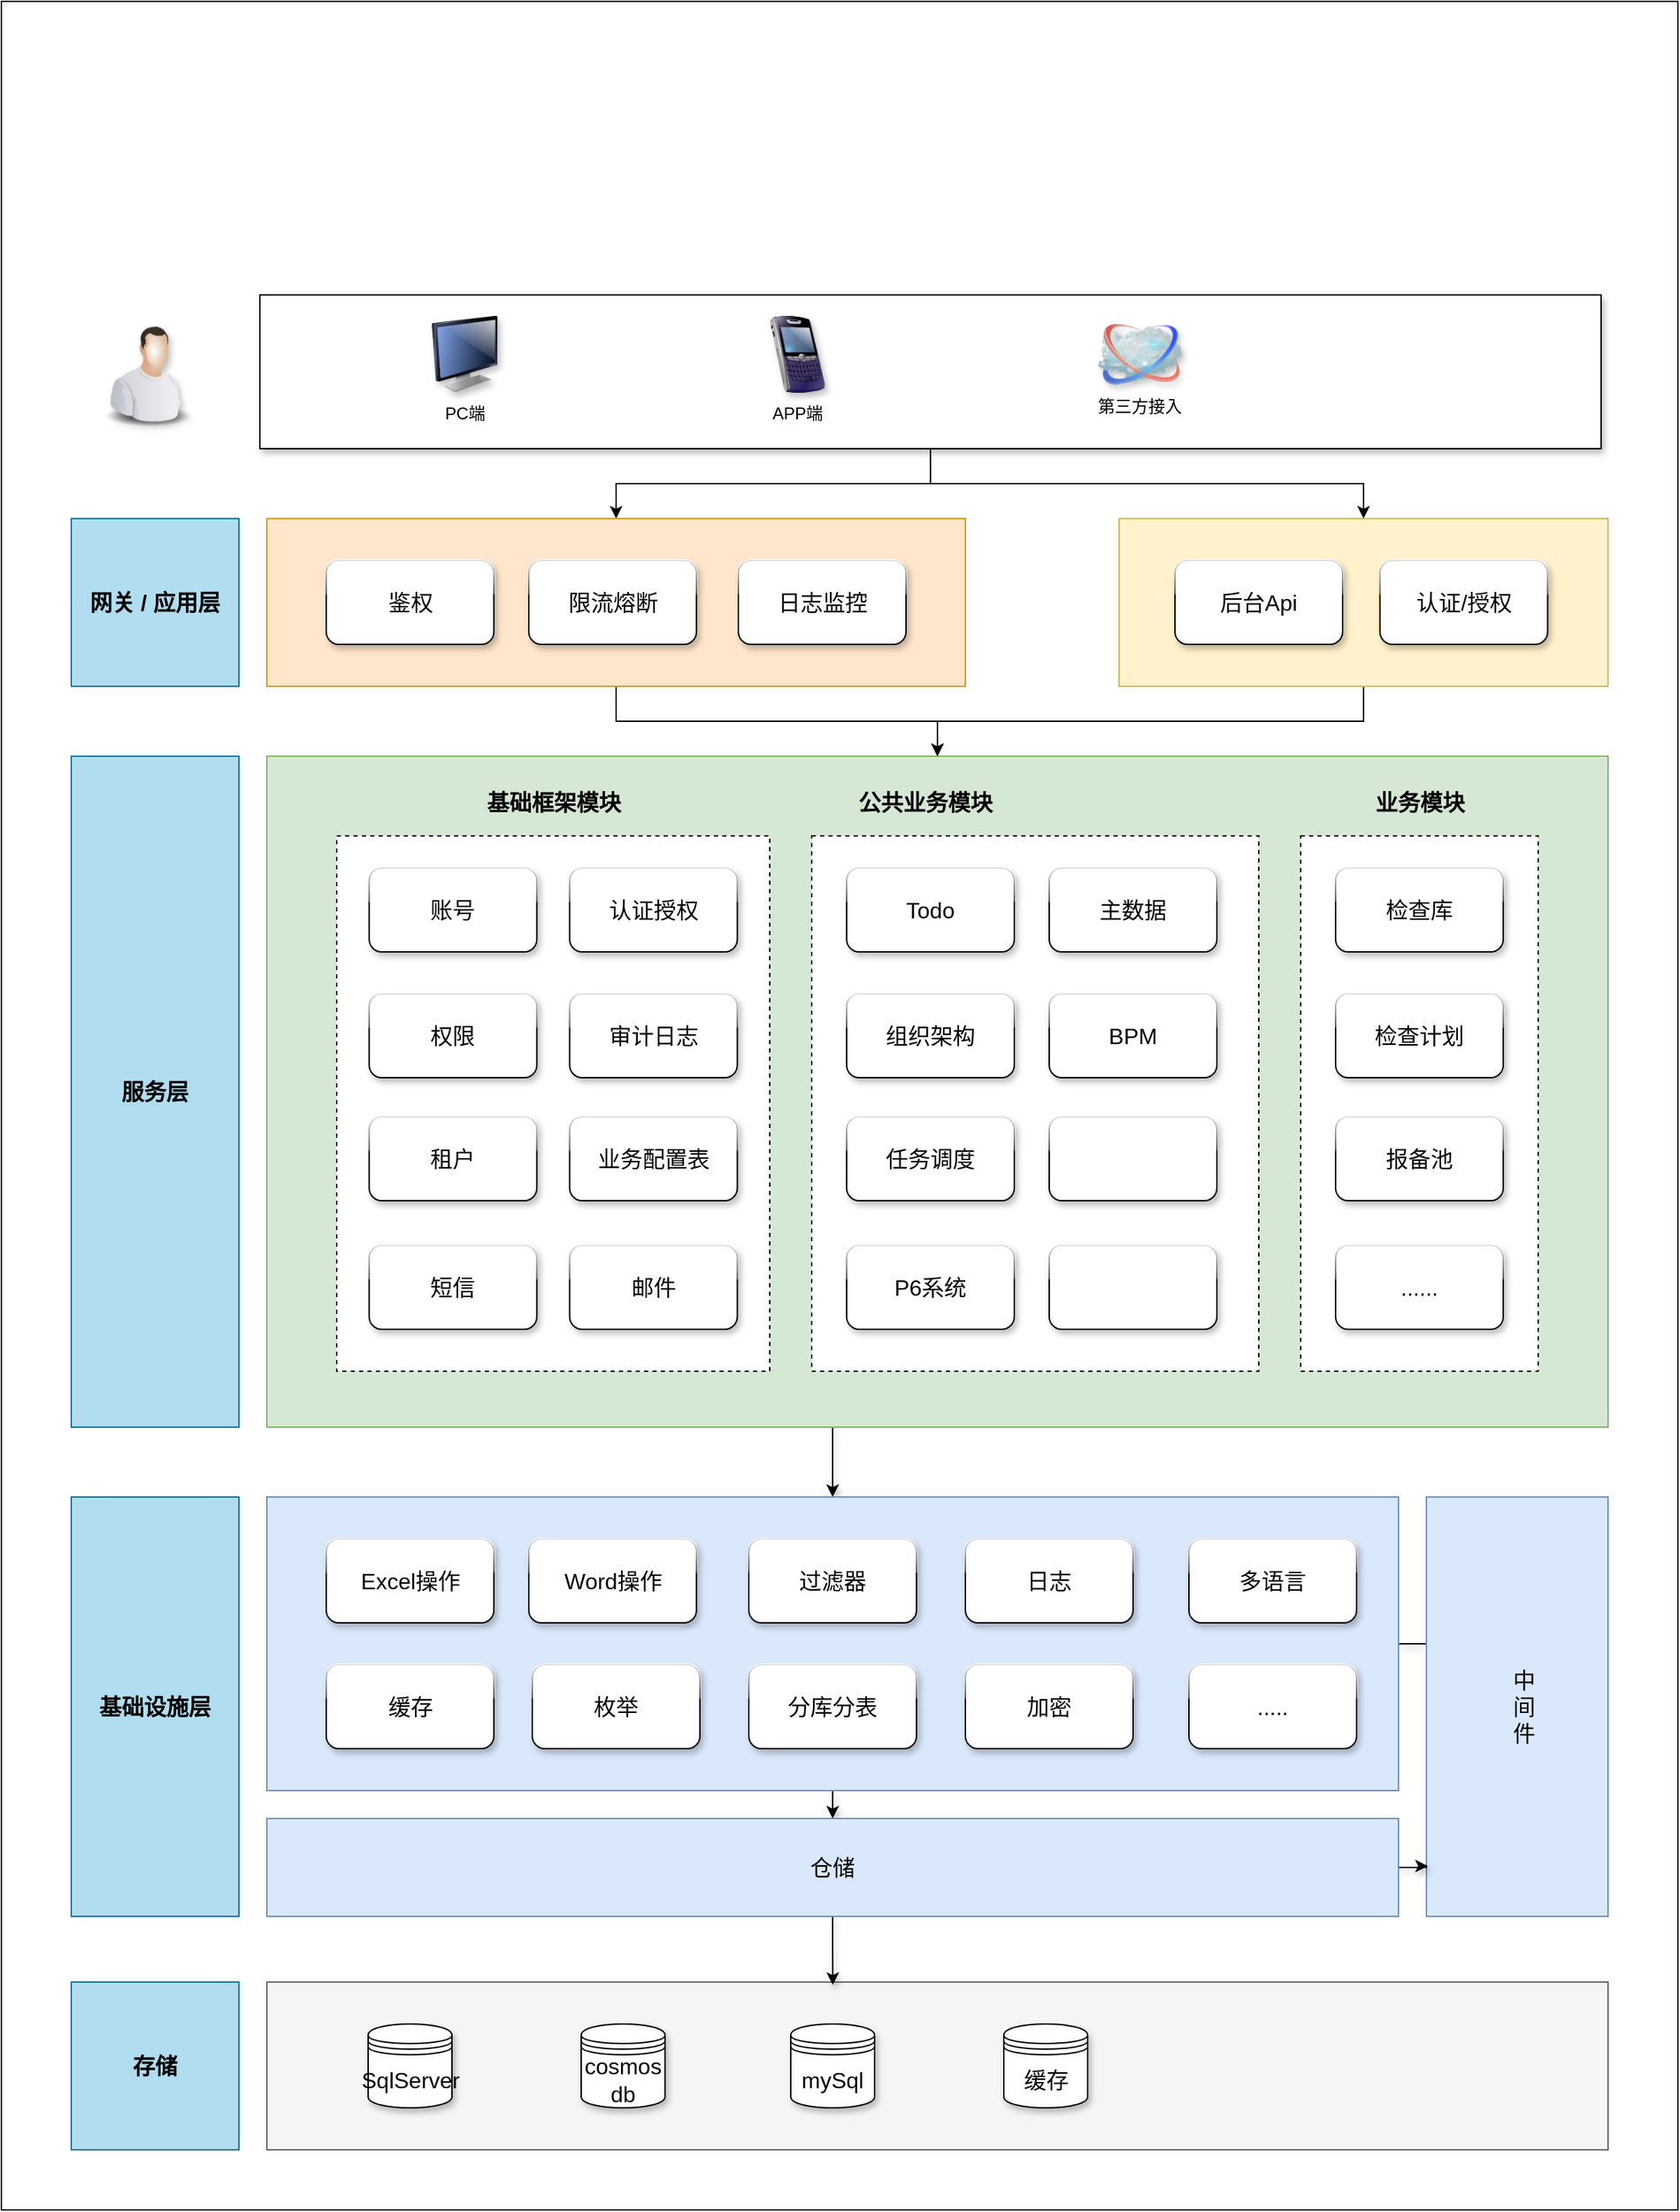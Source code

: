 <mxfile version="14.5.6" type="github"><diagram id="t3G-pzk_SLEKTdY6DC6B" name="第 1 页"><mxGraphModel dx="1422" dy="762" grid="1" gridSize="10" guides="1" tooltips="1" connect="1" arrows="1" fold="1" page="1" pageScale="1" pageWidth="827" pageHeight="1169" math="0" shadow="0"><root><mxCell id="0"/><mxCell id="1" parent="0"/><mxCell id="U6J5OQ7OiZoA_9P3ea45-144" value="" style="rounded=0;whiteSpace=wrap;html=1;shadow=0;glass=0;sketch=0;strokeWidth=1;fontSize=16;" parent="1" vertex="1"><mxGeometry x="250" y="60" width="1200" height="1580" as="geometry"/></mxCell><mxCell id="o2Ne5mCiSdssdzf63n3L-4" style="edgeStyle=orthogonalEdgeStyle;rounded=0;orthogonalLoop=1;jettySize=auto;html=1;entryX=0.5;entryY=0;entryDx=0;entryDy=0;" edge="1" parent="1" source="U6J5OQ7OiZoA_9P3ea45-149" target="U6J5OQ7OiZoA_9P3ea45-127"><mxGeometry relative="1" as="geometry"/></mxCell><mxCell id="o2Ne5mCiSdssdzf63n3L-5" style="edgeStyle=orthogonalEdgeStyle;rounded=0;orthogonalLoop=1;jettySize=auto;html=1;" edge="1" parent="1" source="U6J5OQ7OiZoA_9P3ea45-149" target="U6J5OQ7OiZoA_9P3ea45-120"><mxGeometry relative="1" as="geometry"/></mxCell><mxCell id="U6J5OQ7OiZoA_9P3ea45-149" value="" style="rounded=0;whiteSpace=wrap;html=1;shadow=1;glass=0;sketch=0;strokeWidth=1;fontSize=16;" parent="1" vertex="1"><mxGeometry x="435" y="270" width="960" height="110" as="geometry"/></mxCell><mxCell id="U6J5OQ7OiZoA_9P3ea45-136" style="edgeStyle=orthogonalEdgeStyle;rounded=0;orthogonalLoop=1;jettySize=auto;html=1;entryX=0.5;entryY=0;entryDx=0;entryDy=0;shadow=1;fontSize=16;" parent="1" source="U6J5OQ7OiZoA_9P3ea45-7" target="U6J5OQ7OiZoA_9P3ea45-9" edge="1"><mxGeometry relative="1" as="geometry"><Array as="points"><mxPoint x="845" y="1110"/><mxPoint x="845" y="1110"/></Array></mxGeometry></mxCell><mxCell id="U6J5OQ7OiZoA_9P3ea45-7" value="" style="rounded=0;whiteSpace=wrap;html=1;fontSize=16;fillColor=#d5e8d4;strokeColor=#82b366;" parent="1" vertex="1"><mxGeometry x="440" y="600" width="960" height="480" as="geometry"/></mxCell><mxCell id="U6J5OQ7OiZoA_9P3ea45-60" value="" style="rounded=0;whiteSpace=wrap;html=1;dashed=1;fontSize=16;" parent="1" vertex="1"><mxGeometry x="490" y="657" width="310" height="383" as="geometry"/></mxCell><mxCell id="U6J5OQ7OiZoA_9P3ea45-8" value="&lt;font style=&quot;vertical-align: inherit; font-size: 16px;&quot;&gt;&lt;font style=&quot;vertical-align: inherit; font-size: 16px;&quot;&gt;服务层&lt;/font&gt;&lt;/font&gt;" style="rounded=0;whiteSpace=wrap;html=1;fontStyle=1;fontSize=16;labelPosition=center;verticalLabelPosition=middle;align=center;verticalAlign=middle;horizontal=1;fillColor=#b1ddf0;strokeColor=#10739e;" parent="1" vertex="1"><mxGeometry x="300" y="600" width="120" height="480" as="geometry"/></mxCell><mxCell id="U6J5OQ7OiZoA_9P3ea45-172" value="" style="edgeStyle=orthogonalEdgeStyle;rounded=0;orthogonalLoop=1;jettySize=auto;html=1;shadow=1;fontSize=16;" parent="1" source="U6J5OQ7OiZoA_9P3ea45-9" edge="1"><mxGeometry relative="1" as="geometry"><mxPoint x="1269" y="1235" as="targetPoint"/><Array as="points"/></mxGeometry></mxCell><mxCell id="U6J5OQ7OiZoA_9P3ea45-173" value="" style="edgeStyle=orthogonalEdgeStyle;rounded=0;orthogonalLoop=1;jettySize=auto;html=1;shadow=1;fontSize=16;entryX=0.5;entryY=0;entryDx=0;entryDy=0;" parent="1" source="U6J5OQ7OiZoA_9P3ea45-9" target="U6J5OQ7OiZoA_9P3ea45-155" edge="1"><mxGeometry relative="1" as="geometry"/></mxCell><mxCell id="U6J5OQ7OiZoA_9P3ea45-9" value="" style="rounded=0;whiteSpace=wrap;html=1;fontSize=16;fillColor=#dae8fc;strokeColor=#6c8ebf;" parent="1" vertex="1"><mxGeometry x="440" y="1130" width="810" height="210" as="geometry"/></mxCell><mxCell id="U6J5OQ7OiZoA_9P3ea45-10" value="&lt;font style=&quot;vertical-align: inherit; font-size: 16px;&quot;&gt;&lt;font style=&quot;vertical-align: inherit; font-size: 16px;&quot;&gt;基础设施层&lt;/font&gt;&lt;/font&gt;" style="rounded=0;whiteSpace=wrap;html=1;fontSize=16;fillColor=#b1ddf0;strokeColor=#10739e;fontStyle=1" parent="1" vertex="1"><mxGeometry x="300" y="1130" width="120" height="300" as="geometry"/></mxCell><mxCell id="U6J5OQ7OiZoA_9P3ea45-11" value="&lt;font style=&quot;vertical-align: inherit; font-size: 16px;&quot;&gt;&lt;font style=&quot;vertical-align: inherit; font-size: 16px;&quot;&gt;&lt;font style=&quot;vertical-align: inherit; font-size: 16px;&quot;&gt;&lt;font style=&quot;vertical-align: inherit; font-size: 16px;&quot;&gt;&lt;font style=&quot;vertical-align: inherit; font-size: 16px;&quot;&gt;&lt;font style=&quot;vertical-align: inherit; font-size: 16px;&quot;&gt;账号&lt;/font&gt;&lt;/font&gt;&lt;/font&gt;&lt;/font&gt;&lt;/font&gt;&lt;/font&gt;" style="rounded=1;whiteSpace=wrap;html=1;fontSize=16;shadow=1;glass=1;" parent="1" vertex="1"><mxGeometry x="513.25" y="680" width="120" height="60" as="geometry"/></mxCell><mxCell id="U6J5OQ7OiZoA_9P3ea45-12" value="&lt;font style=&quot;vertical-align: inherit; font-size: 16px;&quot;&gt;&lt;font style=&quot;vertical-align: inherit; font-size: 16px;&quot;&gt;&lt;font style=&quot;vertical-align: inherit; font-size: 16px;&quot;&gt;&lt;font style=&quot;vertical-align: inherit; font-size: 16px;&quot;&gt;认证授权&lt;/font&gt;&lt;/font&gt;&lt;/font&gt;&lt;/font&gt;" style="rounded=1;whiteSpace=wrap;html=1;fontSize=16;shadow=1;glass=1;" parent="1" vertex="1"><mxGeometry x="656.75" y="680" width="120" height="60" as="geometry"/></mxCell><mxCell id="U6J5OQ7OiZoA_9P3ea45-13" value="&lt;font style=&quot;vertical-align: inherit; font-size: 16px;&quot;&gt;&lt;font style=&quot;vertical-align: inherit; font-size: 16px;&quot;&gt;权限&lt;/font&gt;&lt;/font&gt;" style="rounded=1;whiteSpace=wrap;html=1;fontSize=16;shadow=1;glass=1;" parent="1" vertex="1"><mxGeometry x="513.25" y="770" width="120" height="60" as="geometry"/></mxCell><mxCell id="U6J5OQ7OiZoA_9P3ea45-61" value="&lt;font style=&quot;vertical-align: inherit ; font-size: 16px&quot;&gt;&lt;font style=&quot;vertical-align: inherit ; font-size: 16px&quot;&gt;基础框架模块&lt;/font&gt;&lt;/font&gt;" style="text;html=1;align=center;verticalAlign=middle;whiteSpace=wrap;rounded=0;fontStyle=1;fontSize=16;" parent="1" vertex="1"><mxGeometry x="583.75" y="623" width="122.5" height="20" as="geometry"/></mxCell><mxCell id="U6J5OQ7OiZoA_9P3ea45-62" value="" style="rounded=0;whiteSpace=wrap;html=1;dashed=1;fontSize=16;" parent="1" vertex="1"><mxGeometry x="830" y="657" width="320" height="383" as="geometry"/></mxCell><mxCell id="U6J5OQ7OiZoA_9P3ea45-63" value="&lt;font style=&quot;vertical-align: inherit; font-size: 16px;&quot;&gt;&lt;font style=&quot;vertical-align: inherit; font-size: 16px;&quot;&gt;&lt;font style=&quot;vertical-align: inherit; font-size: 16px;&quot;&gt;&lt;font style=&quot;vertical-align: inherit; font-size: 16px;&quot;&gt;&lt;font style=&quot;vertical-align: inherit; font-size: 16px;&quot;&gt;&lt;font style=&quot;vertical-align: inherit; font-size: 16px;&quot;&gt;&lt;font style=&quot;vertical-align: inherit; font-size: 16px;&quot;&gt;&lt;font style=&quot;vertical-align: inherit; font-size: 16px;&quot;&gt;Todo&lt;/font&gt;&lt;/font&gt;&lt;/font&gt;&lt;/font&gt;&lt;/font&gt;&lt;/font&gt;&lt;/font&gt;&lt;/font&gt;" style="rounded=1;whiteSpace=wrap;html=1;fontSize=16;shadow=1;glass=1;" parent="1" vertex="1"><mxGeometry x="855" y="680" width="120" height="60" as="geometry"/></mxCell><mxCell id="U6J5OQ7OiZoA_9P3ea45-64" value="&lt;font style=&quot;vertical-align: inherit; font-size: 16px;&quot;&gt;&lt;font style=&quot;vertical-align: inherit; font-size: 16px;&quot;&gt;&lt;font style=&quot;vertical-align: inherit; font-size: 16px;&quot;&gt;&lt;font style=&quot;vertical-align: inherit; font-size: 16px;&quot;&gt;组织架构&lt;/font&gt;&lt;/font&gt;&lt;/font&gt;&lt;/font&gt;" style="rounded=1;whiteSpace=wrap;html=1;fontSize=16;shadow=1;glass=1;" parent="1" vertex="1"><mxGeometry x="855" y="770" width="120" height="60" as="geometry"/></mxCell><mxCell id="U6J5OQ7OiZoA_9P3ea45-65" value="任务调度" style="rounded=1;whiteSpace=wrap;html=1;fontSize=16;shadow=1;glass=1;" parent="1" vertex="1"><mxGeometry x="855" y="858" width="120" height="60" as="geometry"/></mxCell><mxCell id="U6J5OQ7OiZoA_9P3ea45-66" value="公共业务模块" style="text;html=1;align=center;verticalAlign=middle;whiteSpace=wrap;rounded=0;fontStyle=1;fontSize=16;" parent="1" vertex="1"><mxGeometry x="855" y="623" width="112.5" height="20" as="geometry"/></mxCell><mxCell id="U6J5OQ7OiZoA_9P3ea45-67" value="" style="rounded=0;whiteSpace=wrap;html=1;dashed=1;fontSize=16;" parent="1" vertex="1"><mxGeometry x="1180" y="657" width="170" height="383" as="geometry"/></mxCell><mxCell id="U6J5OQ7OiZoA_9P3ea45-68" value="&lt;font style=&quot;vertical-align: inherit; font-size: 16px;&quot;&gt;&lt;font style=&quot;vertical-align: inherit; font-size: 16px;&quot;&gt;&lt;font style=&quot;vertical-align: inherit; font-size: 16px;&quot;&gt;&lt;font style=&quot;vertical-align: inherit; font-size: 16px;&quot;&gt;&lt;font style=&quot;vertical-align: inherit; font-size: 16px;&quot;&gt;&lt;font style=&quot;vertical-align: inherit; font-size: 16px;&quot;&gt;&lt;font style=&quot;vertical-align: inherit; font-size: 16px;&quot;&gt;&lt;font style=&quot;vertical-align: inherit; font-size: 16px;&quot;&gt;检查库&lt;/font&gt;&lt;/font&gt;&lt;/font&gt;&lt;/font&gt;&lt;/font&gt;&lt;/font&gt;&lt;/font&gt;&lt;/font&gt;" style="rounded=1;whiteSpace=wrap;html=1;fontSize=16;shadow=1;glass=1;" parent="1" vertex="1"><mxGeometry x="1205" y="680" width="120" height="60" as="geometry"/></mxCell><mxCell id="U6J5OQ7OiZoA_9P3ea45-69" value="&lt;font style=&quot;vertical-align: inherit; font-size: 16px;&quot;&gt;&lt;font style=&quot;vertical-align: inherit; font-size: 16px;&quot;&gt;&lt;font style=&quot;vertical-align: inherit; font-size: 16px;&quot;&gt;&lt;font style=&quot;vertical-align: inherit; font-size: 16px;&quot;&gt;检查计划&lt;/font&gt;&lt;/font&gt;&lt;/font&gt;&lt;/font&gt;" style="rounded=1;whiteSpace=wrap;html=1;fontSize=16;shadow=1;glass=1;" parent="1" vertex="1"><mxGeometry x="1205" y="770" width="120" height="60" as="geometry"/></mxCell><mxCell id="U6J5OQ7OiZoA_9P3ea45-70" value="报备池" style="rounded=1;whiteSpace=wrap;html=1;fontSize=16;shadow=1;glass=1;" parent="1" vertex="1"><mxGeometry x="1205" y="858" width="120" height="60" as="geometry"/></mxCell><mxCell id="U6J5OQ7OiZoA_9P3ea45-71" value="业务模块" style="text;html=1;align=center;verticalAlign=middle;whiteSpace=wrap;rounded=0;fontStyle=1;fontSize=16;" parent="1" vertex="1"><mxGeometry x="1208.75" y="623" width="112.5" height="20" as="geometry"/></mxCell><mxCell id="U6J5OQ7OiZoA_9P3ea45-72" value="&lt;font style=&quot;vertical-align: inherit; font-size: 16px;&quot;&gt;&lt;font style=&quot;vertical-align: inherit; font-size: 16px;&quot;&gt;Excel操作&lt;/font&gt;&lt;/font&gt;" style="rounded=1;whiteSpace=wrap;html=1;fontSize=16;shadow=1;glass=1;" parent="1" vertex="1"><mxGeometry x="482.5" y="1160" width="120" height="60" as="geometry"/></mxCell><mxCell id="U6J5OQ7OiZoA_9P3ea45-73" value="&lt;font style=&quot;vertical-align: inherit; font-size: 16px;&quot;&gt;&lt;font style=&quot;vertical-align: inherit; font-size: 16px;&quot;&gt;Word操作&lt;/font&gt;&lt;/font&gt;" style="rounded=1;whiteSpace=wrap;html=1;fontSize=16;shadow=1;glass=1;" parent="1" vertex="1"><mxGeometry x="627.5" y="1160" width="120" height="60" as="geometry"/></mxCell><mxCell id="U6J5OQ7OiZoA_9P3ea45-75" value="&lt;font style=&quot;vertical-align: inherit; font-size: 16px;&quot;&gt;&lt;font style=&quot;vertical-align: inherit; font-size: 16px;&quot;&gt;加密&lt;/font&gt;&lt;/font&gt;" style="rounded=1;whiteSpace=wrap;html=1;fontSize=16;shadow=1;glass=1;" parent="1" vertex="1"><mxGeometry x="940" y="1250" width="120" height="60" as="geometry"/></mxCell><mxCell id="U6J5OQ7OiZoA_9P3ea45-76" value="&lt;font style=&quot;vertical-align: inherit ; font-size: 16px&quot;&gt;&lt;font style=&quot;vertical-align: inherit ; font-size: 16px&quot;&gt;日志&lt;/font&gt;&lt;/font&gt;" style="rounded=1;whiteSpace=wrap;html=1;fontSize=16;shadow=1;glass=1;" parent="1" vertex="1"><mxGeometry x="940" y="1160" width="120" height="60" as="geometry"/></mxCell><mxCell id="U6J5OQ7OiZoA_9P3ea45-77" value="&lt;font style=&quot;vertical-align: inherit ; font-size: 16px&quot;&gt;&lt;font style=&quot;vertical-align: inherit ; font-size: 16px&quot;&gt;缓存&lt;/font&gt;&lt;/font&gt;" style="rounded=1;whiteSpace=wrap;html=1;fontSize=16;shadow=1;glass=1;" parent="1" vertex="1"><mxGeometry x="482.5" y="1250" width="120" height="60" as="geometry"/></mxCell><mxCell id="U6J5OQ7OiZoA_9P3ea45-79" value="&lt;font style=&quot;vertical-align: inherit ; font-size: 16px&quot;&gt;&lt;font style=&quot;vertical-align: inherit ; font-size: 16px&quot;&gt;分库分表&lt;/font&gt;&lt;/font&gt;" style="rounded=1;whiteSpace=wrap;html=1;fontSize=16;shadow=1;glass=1;" parent="1" vertex="1"><mxGeometry x="785" y="1250" width="120" height="60" as="geometry"/></mxCell><mxCell id="U6J5OQ7OiZoA_9P3ea45-80" value="审计日志" style="rounded=1;whiteSpace=wrap;html=1;fontSize=16;shadow=1;glass=1;" parent="1" vertex="1"><mxGeometry x="656.75" y="770" width="120" height="60" as="geometry"/></mxCell><mxCell id="U6J5OQ7OiZoA_9P3ea45-81" value="租户" style="rounded=1;whiteSpace=wrap;html=1;fontSize=16;shadow=1;glass=1;" parent="1" vertex="1"><mxGeometry x="513.25" y="858" width="120" height="60" as="geometry"/></mxCell><mxCell id="U6J5OQ7OiZoA_9P3ea45-83" value="业务配置表" style="rounded=1;whiteSpace=wrap;html=1;fontSize=16;shadow=1;glass=1;" parent="1" vertex="1"><mxGeometry x="656.75" y="858" width="120" height="60" as="geometry"/></mxCell><mxCell id="U6J5OQ7OiZoA_9P3ea45-84" value="&lt;span&gt;短信&lt;/span&gt;" style="rounded=1;whiteSpace=wrap;html=1;fontSize=16;shadow=1;glass=1;" parent="1" vertex="1"><mxGeometry x="513.25" y="950" width="120" height="60" as="geometry"/></mxCell><mxCell id="U6J5OQ7OiZoA_9P3ea45-85" value="邮件" style="rounded=1;whiteSpace=wrap;html=1;fontSize=16;shadow=1;glass=1;" parent="1" vertex="1"><mxGeometry x="656.75" y="950" width="120" height="60" as="geometry"/></mxCell><mxCell id="U6J5OQ7OiZoA_9P3ea45-86" value="P6系统" style="rounded=1;whiteSpace=wrap;html=1;fontSize=16;shadow=1;glass=1;" parent="1" vertex="1"><mxGeometry x="855" y="950" width="120" height="60" as="geometry"/></mxCell><mxCell id="U6J5OQ7OiZoA_9P3ea45-87" value="......" style="rounded=1;whiteSpace=wrap;html=1;fontSize=16;shadow=1;glass=1;" parent="1" vertex="1"><mxGeometry x="1205" y="950" width="120" height="60" as="geometry"/></mxCell><mxCell id="U6J5OQ7OiZoA_9P3ea45-102" value="枚举" style="rounded=1;whiteSpace=wrap;html=1;fontSize=16;shadow=1;glass=1;" parent="1" vertex="1"><mxGeometry x="630" y="1250" width="120" height="60" as="geometry"/></mxCell><mxCell id="U6J5OQ7OiZoA_9P3ea45-103" value="过滤器" style="rounded=1;whiteSpace=wrap;html=1;fontSize=16;shadow=1;glass=1;" parent="1" vertex="1"><mxGeometry x="785" y="1160" width="120" height="60" as="geometry"/></mxCell><mxCell id="U6J5OQ7OiZoA_9P3ea45-105" value="" style="rounded=0;whiteSpace=wrap;html=1;fontSize=16;fillColor=#f5f5f5;strokeColor=#666666;fontColor=#333333;" parent="1" vertex="1"><mxGeometry x="440" y="1477" width="960" height="120" as="geometry"/></mxCell><mxCell id="U6J5OQ7OiZoA_9P3ea45-106" value="&lt;font style=&quot;vertical-align: inherit ; font-size: 16px&quot;&gt;&lt;font style=&quot;vertical-align: inherit ; font-size: 16px&quot;&gt;存储&lt;/font&gt;&lt;/font&gt;" style="rounded=0;whiteSpace=wrap;html=1;fontSize=16;fillColor=#b1ddf0;strokeColor=#10739e;fontStyle=1" parent="1" vertex="1"><mxGeometry x="300" y="1477" width="120" height="120" as="geometry"/></mxCell><mxCell id="U6J5OQ7OiZoA_9P3ea45-117" value="SqlServer" style="shape=datastore;whiteSpace=wrap;html=1;shadow=1;glass=1;sketch=0;strokeWidth=1;fontSize=16;" parent="1" vertex="1"><mxGeometry x="512.5" y="1507" width="60" height="60" as="geometry"/></mxCell><mxCell id="U6J5OQ7OiZoA_9P3ea45-118" value="cosmos db" style="shape=datastore;whiteSpace=wrap;html=1;shadow=1;glass=1;sketch=0;strokeWidth=1;fontSize=16;" parent="1" vertex="1"><mxGeometry x="665" y="1507" width="60" height="60" as="geometry"/></mxCell><mxCell id="U6J5OQ7OiZoA_9P3ea45-119" value="mySql" style="shape=datastore;whiteSpace=wrap;html=1;shadow=1;glass=1;sketch=0;strokeWidth=1;fontSize=16;" parent="1" vertex="1"><mxGeometry x="815" y="1507" width="60" height="60" as="geometry"/></mxCell><mxCell id="o2Ne5mCiSdssdzf63n3L-6" style="edgeStyle=orthogonalEdgeStyle;rounded=0;orthogonalLoop=1;jettySize=auto;html=1;" edge="1" parent="1" source="U6J5OQ7OiZoA_9P3ea45-120" target="U6J5OQ7OiZoA_9P3ea45-7"><mxGeometry relative="1" as="geometry"/></mxCell><mxCell id="U6J5OQ7OiZoA_9P3ea45-120" value="" style="rounded=0;whiteSpace=wrap;html=1;fontSize=16;fillColor=#fff2cc;strokeColor=#d6b656;" parent="1" vertex="1"><mxGeometry x="1050" y="430" width="350" height="120" as="geometry"/></mxCell><mxCell id="U6J5OQ7OiZoA_9P3ea45-121" value="网关 / 应用层" style="rounded=0;whiteSpace=wrap;html=1;fontSize=16;fillColor=#b1ddf0;strokeColor=#10739e;fontStyle=1" parent="1" vertex="1"><mxGeometry x="300" y="430" width="120" height="120" as="geometry"/></mxCell><mxCell id="U6J5OQ7OiZoA_9P3ea45-122" value="&lt;font style=&quot;vertical-align: inherit ; font-size: 16px&quot;&gt;&lt;font style=&quot;vertical-align: inherit ; font-size: 16px&quot;&gt;后台Api&lt;/font&gt;&lt;/font&gt;" style="rounded=1;whiteSpace=wrap;html=1;fontSize=16;shadow=1;glass=1;" parent="1" vertex="1"><mxGeometry x="1090" y="460" width="120" height="60" as="geometry"/></mxCell><mxCell id="U6J5OQ7OiZoA_9P3ea45-125" value="&lt;font style=&quot;vertical-align: inherit ; font-size: 16px&quot;&gt;&lt;font style=&quot;vertical-align: inherit ; font-size: 16px&quot;&gt;认证/&lt;/font&gt;&lt;/font&gt;授权" style="rounded=1;whiteSpace=wrap;html=1;fontSize=16;shadow=1;glass=1;" parent="1" vertex="1"><mxGeometry x="1236.75" y="460" width="120" height="60" as="geometry"/></mxCell><mxCell id="o2Ne5mCiSdssdzf63n3L-7" style="edgeStyle=orthogonalEdgeStyle;rounded=0;orthogonalLoop=1;jettySize=auto;html=1;entryX=0.5;entryY=0;entryDx=0;entryDy=0;" edge="1" parent="1" source="U6J5OQ7OiZoA_9P3ea45-127" target="U6J5OQ7OiZoA_9P3ea45-7"><mxGeometry relative="1" as="geometry"/></mxCell><mxCell id="U6J5OQ7OiZoA_9P3ea45-127" value="" style="rounded=0;whiteSpace=wrap;html=1;fontSize=16;fillColor=#ffe6cc;strokeColor=#d79b00;" parent="1" vertex="1"><mxGeometry x="440" y="430" width="500" height="120" as="geometry"/></mxCell><mxCell id="U6J5OQ7OiZoA_9P3ea45-129" value="&lt;font style=&quot;vertical-align: inherit ; font-size: 16px&quot;&gt;&lt;font style=&quot;vertical-align: inherit ; font-size: 16px&quot;&gt;鉴权&lt;/font&gt;&lt;/font&gt;" style="rounded=1;whiteSpace=wrap;html=1;fontSize=16;shadow=1;glass=1;" parent="1" vertex="1"><mxGeometry x="482.5" y="460" width="120" height="60" as="geometry"/></mxCell><mxCell id="U6J5OQ7OiZoA_9P3ea45-130" value="&lt;font style=&quot;vertical-align: inherit ; font-size: 16px&quot;&gt;&lt;font style=&quot;vertical-align: inherit ; font-size: 16px&quot;&gt;限流熔断&lt;/font&gt;&lt;/font&gt;" style="rounded=1;whiteSpace=wrap;html=1;fontSize=16;shadow=1;glass=1;" parent="1" vertex="1"><mxGeometry x="627.5" y="460" width="120" height="60" as="geometry"/></mxCell><mxCell id="U6J5OQ7OiZoA_9P3ea45-131" value="&lt;font style=&quot;vertical-align: inherit ; font-size: 16px&quot;&gt;&lt;font style=&quot;vertical-align: inherit ; font-size: 16px&quot;&gt;日志监控&lt;/font&gt;&lt;/font&gt;" style="rounded=1;whiteSpace=wrap;html=1;fontSize=16;shadow=1;glass=1;" parent="1" vertex="1"><mxGeometry x="777.5" y="460" width="120" height="60" as="geometry"/></mxCell><mxCell id="U6J5OQ7OiZoA_9P3ea45-141" value="缓存" style="shape=datastore;whiteSpace=wrap;html=1;shadow=1;glass=1;sketch=0;strokeWidth=1;fontSize=16;" parent="1" vertex="1"><mxGeometry x="967.5" y="1507" width="60" height="60" as="geometry"/></mxCell><mxCell id="U6J5OQ7OiZoA_9P3ea45-142" value="" style="rounded=0;html=1;fontSize=16;fillColor=#dae8fc;strokeColor=#6c8ebf;horizontal=0;whiteSpace=wrap;labelPosition=center;verticalLabelPosition=middle;align=center;verticalAlign=middle;" parent="1" vertex="1"><mxGeometry x="1270" y="1130" width="130" height="300" as="geometry"/></mxCell><mxCell id="U6J5OQ7OiZoA_9P3ea45-143" value="中间件" style="text;html=1;strokeColor=none;fillColor=none;align=center;verticalAlign=middle;whiteSpace=wrap;rounded=0;shadow=1;glass=1;sketch=1;fontSize=16;" parent="1" vertex="1"><mxGeometry x="1325" y="1200" width="30" height="160" as="geometry"/></mxCell><mxCell id="U6J5OQ7OiZoA_9P3ea45-146" value="" style="image;html=1;image=img/lib/clip_art/computers/Monitor_128x128.png;shadow=1;glass=0;sketch=0;strokeWidth=1;fontSize=16;" parent="1" vertex="1"><mxGeometry x="555" y="285" width="53.5" height="55" as="geometry"/></mxCell><mxCell id="U6J5OQ7OiZoA_9P3ea45-147" value="" style="image;html=1;image=img/lib/clip_art/telecommunication/BlackBerry_128x128.png;shadow=1;glass=0;sketch=0;strokeWidth=1;fontSize=16;" parent="1" vertex="1"><mxGeometry x="795" y="285" width="50" height="55" as="geometry"/></mxCell><mxCell id="U6J5OQ7OiZoA_9P3ea45-151" value="" style="image;html=1;image=img/lib/clip_art/people/Worker_Man_128x128.png;shadow=1;glass=0;sketch=0;strokeWidth=1;fontSize=16;" parent="1" vertex="1"><mxGeometry x="315" y="285" width="80" height="80" as="geometry"/></mxCell><mxCell id="U6J5OQ7OiZoA_9P3ea45-152" value="" style="image;html=1;image=img/lib/clip_art/networking/Cloud_128x128.png;shadow=1;glass=0;sketch=0;strokeWidth=1;fontSize=16;" parent="1" vertex="1"><mxGeometry x="1035" y="285" width="60" height="55" as="geometry"/></mxCell><mxCell id="U6J5OQ7OiZoA_9P3ea45-166" value="" style="edgeStyle=orthogonalEdgeStyle;rounded=0;orthogonalLoop=1;jettySize=auto;html=1;shadow=1;fontSize=16;entryX=0.422;entryY=0.017;entryDx=0;entryDy=0;entryPerimeter=0;" parent="1" source="U6J5OQ7OiZoA_9P3ea45-155" target="U6J5OQ7OiZoA_9P3ea45-105" edge="1"><mxGeometry relative="1" as="geometry"><mxPoint x="845" y="1470" as="targetPoint"/></mxGeometry></mxCell><mxCell id="U6J5OQ7OiZoA_9P3ea45-167" value="" style="edgeStyle=orthogonalEdgeStyle;rounded=0;orthogonalLoop=1;jettySize=auto;html=1;shadow=1;fontSize=16;entryX=0.008;entryY=0.88;entryDx=0;entryDy=0;entryPerimeter=0;" parent="1" source="U6J5OQ7OiZoA_9P3ea45-155" target="U6J5OQ7OiZoA_9P3ea45-142" edge="1"><mxGeometry relative="1" as="geometry"/></mxCell><mxCell id="U6J5OQ7OiZoA_9P3ea45-155" value="" style="rounded=0;whiteSpace=wrap;html=1;fontSize=16;fillColor=#dae8fc;strokeColor=#6c8ebf;" parent="1" vertex="1"><mxGeometry x="440" y="1360" width="810" height="70" as="geometry"/></mxCell><mxCell id="U6J5OQ7OiZoA_9P3ea45-156" value="仓储" style="text;html=1;strokeColor=none;fillColor=none;align=center;verticalAlign=middle;whiteSpace=wrap;rounded=0;shadow=1;glass=0;sketch=0;fontSize=16;" parent="1" vertex="1"><mxGeometry x="825" y="1385" width="40" height="20" as="geometry"/></mxCell><mxCell id="U6J5OQ7OiZoA_9P3ea45-157" value="&lt;font style=&quot;vertical-align: inherit ; font-size: 16px&quot;&gt;&lt;font style=&quot;vertical-align: inherit ; font-size: 16px&quot;&gt;&lt;font style=&quot;vertical-align: inherit ; font-size: 16px&quot;&gt;&lt;font style=&quot;vertical-align: inherit ; font-size: 16px&quot;&gt;&lt;font style=&quot;vertical-align: inherit ; font-size: 16px&quot;&gt;&lt;font style=&quot;vertical-align: inherit ; font-size: 16px&quot;&gt;&lt;font style=&quot;vertical-align: inherit ; font-size: 16px&quot;&gt;&lt;font style=&quot;vertical-align: inherit ; font-size: 16px&quot;&gt;主数据&lt;/font&gt;&lt;/font&gt;&lt;/font&gt;&lt;/font&gt;&lt;/font&gt;&lt;/font&gt;&lt;/font&gt;&lt;/font&gt;" style="rounded=1;whiteSpace=wrap;html=1;fontSize=16;shadow=1;glass=1;" parent="1" vertex="1"><mxGeometry x="1000" y="680" width="120" height="60" as="geometry"/></mxCell><mxCell id="U6J5OQ7OiZoA_9P3ea45-158" value="&lt;font style=&quot;vertical-align: inherit ; font-size: 16px&quot;&gt;&lt;font style=&quot;vertical-align: inherit ; font-size: 16px&quot;&gt;&lt;font style=&quot;vertical-align: inherit ; font-size: 16px&quot;&gt;&lt;font style=&quot;vertical-align: inherit ; font-size: 16px&quot;&gt;BPM&lt;/font&gt;&lt;/font&gt;&lt;/font&gt;&lt;/font&gt;" style="rounded=1;whiteSpace=wrap;html=1;fontSize=16;shadow=1;glass=1;" parent="1" vertex="1"><mxGeometry x="1000" y="770" width="120" height="60" as="geometry"/></mxCell><mxCell id="U6J5OQ7OiZoA_9P3ea45-159" value="" style="rounded=1;whiteSpace=wrap;html=1;fontSize=16;shadow=1;glass=1;" parent="1" vertex="1"><mxGeometry x="1000" y="858" width="120" height="60" as="geometry"/></mxCell><mxCell id="U6J5OQ7OiZoA_9P3ea45-160" value="" style="rounded=1;whiteSpace=wrap;html=1;fontSize=16;shadow=1;glass=1;" parent="1" vertex="1"><mxGeometry x="1000" y="950" width="120" height="60" as="geometry"/></mxCell><mxCell id="U6J5OQ7OiZoA_9P3ea45-163" value="&lt;font style=&quot;vertical-align: inherit ; font-size: 16px&quot;&gt;&lt;font style=&quot;vertical-align: inherit ; font-size: 16px&quot;&gt;多语言&lt;/font&gt;&lt;/font&gt;" style="rounded=1;whiteSpace=wrap;html=1;fontSize=16;shadow=1;glass=1;" parent="1" vertex="1"><mxGeometry x="1100" y="1160" width="120" height="60" as="geometry"/></mxCell><mxCell id="U6J5OQ7OiZoA_9P3ea45-164" value="&lt;font style=&quot;vertical-align: inherit ; font-size: 16px&quot;&gt;&lt;font style=&quot;vertical-align: inherit ; font-size: 16px&quot;&gt;.....&lt;/font&gt;&lt;/font&gt;" style="rounded=1;whiteSpace=wrap;html=1;fontSize=16;shadow=1;glass=1;" parent="1" vertex="1"><mxGeometry x="1100" y="1250" width="120" height="60" as="geometry"/></mxCell><mxCell id="o2Ne5mCiSdssdzf63n3L-1" value="PC端" style="text;html=1;strokeColor=none;fillColor=none;align=center;verticalAlign=middle;whiteSpace=wrap;rounded=0;" vertex="1" parent="1"><mxGeometry x="562" y="345" width="40" height="20" as="geometry"/></mxCell><mxCell id="o2Ne5mCiSdssdzf63n3L-2" value="APP端" style="text;html=1;strokeColor=none;fillColor=none;align=center;verticalAlign=middle;whiteSpace=wrap;rounded=0;" vertex="1" parent="1"><mxGeometry x="800" y="345" width="40" height="20" as="geometry"/></mxCell><mxCell id="o2Ne5mCiSdssdzf63n3L-3" value="第三方接入" style="text;html=1;strokeColor=none;fillColor=none;align=center;verticalAlign=middle;whiteSpace=wrap;rounded=0;" vertex="1" parent="1"><mxGeometry x="1030" y="340" width="70" height="20" as="geometry"/></mxCell></root></mxGraphModel></diagram></mxfile>